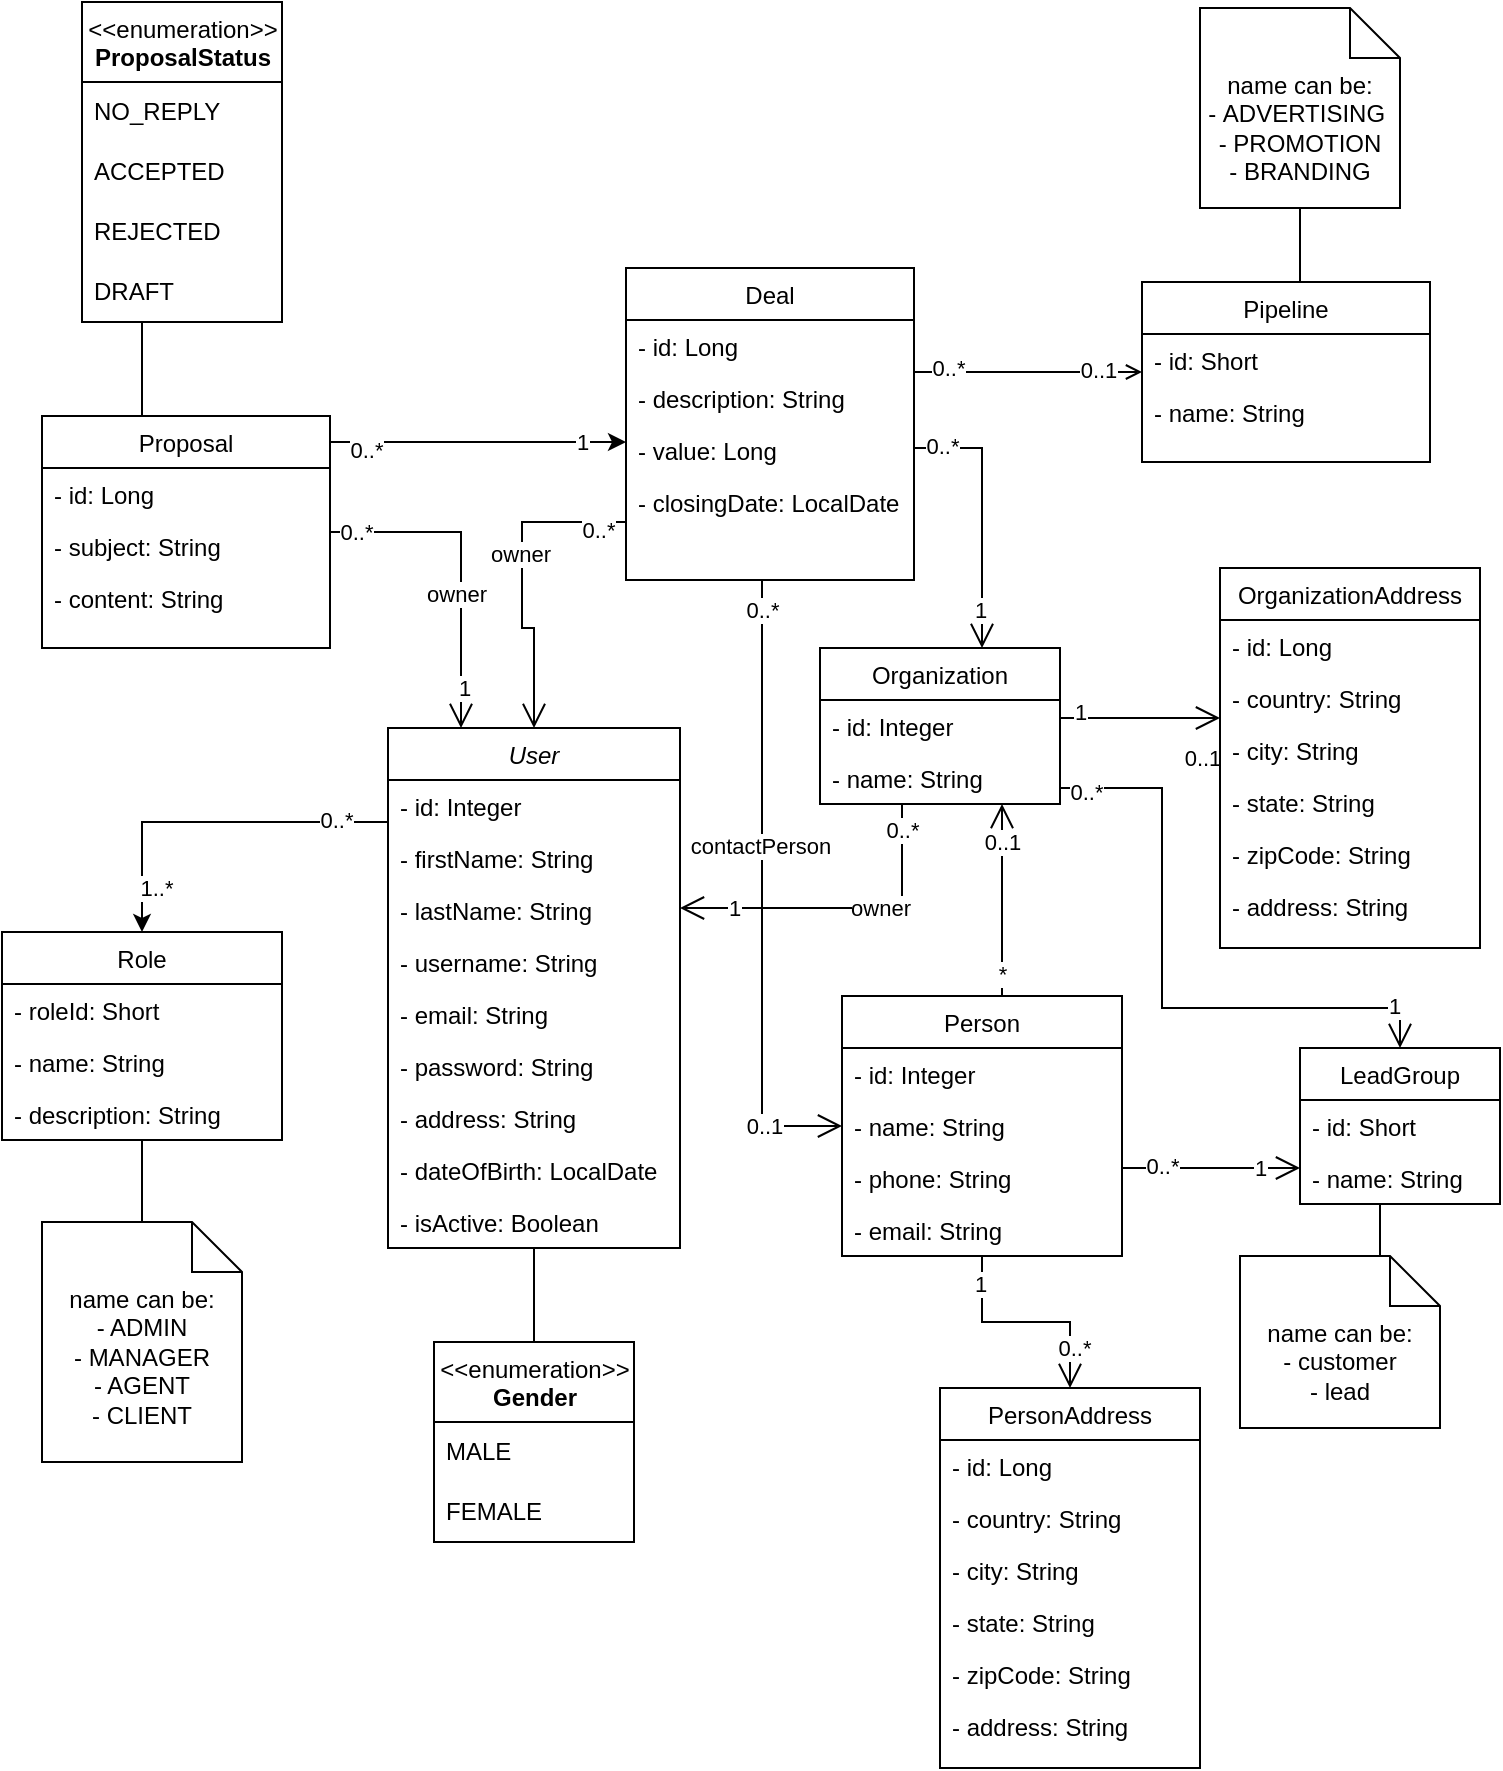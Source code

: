 <mxfile version="17.4.6" type="github" pages="2">
  <diagram id="C5RBs43oDa-KdzZeNtuy" name="Class diagram">
    <mxGraphModel dx="905" dy="442" grid="1" gridSize="10" guides="1" tooltips="1" connect="1" arrows="1" fold="1" page="1" pageScale="1" pageWidth="827" pageHeight="1169" math="0" shadow="0">
      <root>
        <mxCell id="WIyWlLk6GJQsqaUBKTNV-0" />
        <mxCell id="WIyWlLk6GJQsqaUBKTNV-1" parent="WIyWlLk6GJQsqaUBKTNV-0" />
        <mxCell id="6hNlM7lMKpfNJvF36o9Y-10" style="edgeStyle=orthogonalEdgeStyle;rounded=0;orthogonalLoop=1;jettySize=auto;html=1;" parent="WIyWlLk6GJQsqaUBKTNV-1" source="zkfFHV4jXpPFQw0GAbJ--0" target="6hNlM7lMKpfNJvF36o9Y-0" edge="1">
          <mxGeometry relative="1" as="geometry">
            <Array as="points">
              <mxPoint x="100" y="530" />
            </Array>
          </mxGeometry>
        </mxCell>
        <mxCell id="6hNlM7lMKpfNJvF36o9Y-11" value="1..*" style="edgeLabel;html=1;align=center;verticalAlign=middle;resizable=0;points=[];" parent="6hNlM7lMKpfNJvF36o9Y-10" vertex="1" connectable="0">
          <mxGeometry x="0.699" y="-2" relative="1" as="geometry">
            <mxPoint x="9" y="5" as="offset" />
          </mxGeometry>
        </mxCell>
        <mxCell id="6hNlM7lMKpfNJvF36o9Y-28" value="0..*" style="edgeLabel;html=1;align=center;verticalAlign=middle;resizable=0;points=[];" parent="6hNlM7lMKpfNJvF36o9Y-10" vertex="1" connectable="0">
          <mxGeometry x="-0.843" y="-1" relative="1" as="geometry">
            <mxPoint x="-12" as="offset" />
          </mxGeometry>
        </mxCell>
        <mxCell id="zkfFHV4jXpPFQw0GAbJ--0" value="User" style="swimlane;fontStyle=2;align=center;verticalAlign=top;childLayout=stackLayout;horizontal=1;startSize=26;horizontalStack=0;resizeParent=1;resizeLast=0;collapsible=1;marginBottom=0;rounded=0;shadow=0;strokeWidth=1;" parent="WIyWlLk6GJQsqaUBKTNV-1" vertex="1">
          <mxGeometry x="223" y="483" width="146" height="260" as="geometry">
            <mxRectangle x="230" y="140" width="160" height="26" as="alternateBounds" />
          </mxGeometry>
        </mxCell>
        <mxCell id="zkfFHV4jXpPFQw0GAbJ--1" value="- id: Integer" style="text;align=left;verticalAlign=top;spacingLeft=4;spacingRight=4;overflow=hidden;rotatable=0;points=[[0,0.5],[1,0.5]];portConstraint=eastwest;" parent="zkfFHV4jXpPFQw0GAbJ--0" vertex="1">
          <mxGeometry y="26" width="146" height="26" as="geometry" />
        </mxCell>
        <mxCell id="6hNlM7lMKpfNJvF36o9Y-4" value="- firstName: String" style="text;align=left;verticalAlign=top;spacingLeft=4;spacingRight=4;overflow=hidden;rotatable=0;points=[[0,0.5],[1,0.5]];portConstraint=eastwest;" parent="zkfFHV4jXpPFQw0GAbJ--0" vertex="1">
          <mxGeometry y="52" width="146" height="26" as="geometry" />
        </mxCell>
        <mxCell id="6hNlM7lMKpfNJvF36o9Y-26" value="- lastName: String" style="text;align=left;verticalAlign=top;spacingLeft=4;spacingRight=4;overflow=hidden;rotatable=0;points=[[0,0.5],[1,0.5]];portConstraint=eastwest;" parent="zkfFHV4jXpPFQw0GAbJ--0" vertex="1">
          <mxGeometry y="78" width="146" height="26" as="geometry" />
        </mxCell>
        <mxCell id="6hNlM7lMKpfNJvF36o9Y-24" value="- username: String" style="text;align=left;verticalAlign=top;spacingLeft=4;spacingRight=4;overflow=hidden;rotatable=0;points=[[0,0.5],[1,0.5]];portConstraint=eastwest;" parent="zkfFHV4jXpPFQw0GAbJ--0" vertex="1">
          <mxGeometry y="104" width="146" height="26" as="geometry" />
        </mxCell>
        <mxCell id="6hNlM7lMKpfNJvF36o9Y-6" value="- email: String" style="text;align=left;verticalAlign=top;spacingLeft=4;spacingRight=4;overflow=hidden;rotatable=0;points=[[0,0.5],[1,0.5]];portConstraint=eastwest;" parent="zkfFHV4jXpPFQw0GAbJ--0" vertex="1">
          <mxGeometry y="130" width="146" height="26" as="geometry" />
        </mxCell>
        <mxCell id="6hNlM7lMKpfNJvF36o9Y-7" value="- password: String" style="text;align=left;verticalAlign=top;spacingLeft=4;spacingRight=4;overflow=hidden;rotatable=0;points=[[0,0.5],[1,0.5]];portConstraint=eastwest;" parent="zkfFHV4jXpPFQw0GAbJ--0" vertex="1">
          <mxGeometry y="156" width="146" height="26" as="geometry" />
        </mxCell>
        <mxCell id="9pqVWcKdIJiDRD3snbKj-0" value="- address: String" style="text;align=left;verticalAlign=top;spacingLeft=4;spacingRight=4;overflow=hidden;rotatable=0;points=[[0,0.5],[1,0.5]];portConstraint=eastwest;" parent="zkfFHV4jXpPFQw0GAbJ--0" vertex="1">
          <mxGeometry y="182" width="146" height="26" as="geometry" />
        </mxCell>
        <mxCell id="6hNlM7lMKpfNJvF36o9Y-8" value="- dateOfBirth: LocalDate" style="text;align=left;verticalAlign=top;spacingLeft=4;spacingRight=4;overflow=hidden;rotatable=0;points=[[0,0.5],[1,0.5]];portConstraint=eastwest;" parent="zkfFHV4jXpPFQw0GAbJ--0" vertex="1">
          <mxGeometry y="208" width="146" height="26" as="geometry" />
        </mxCell>
        <mxCell id="6hNlM7lMKpfNJvF36o9Y-9" value="- isActive: Boolean" style="text;align=left;verticalAlign=top;spacingLeft=4;spacingRight=4;overflow=hidden;rotatable=0;points=[[0,0.5],[1,0.5]];portConstraint=eastwest;" parent="zkfFHV4jXpPFQw0GAbJ--0" vertex="1">
          <mxGeometry y="234" width="146" height="26" as="geometry" />
        </mxCell>
        <mxCell id="6hNlM7lMKpfNJvF36o9Y-0" value="Role" style="swimlane;fontStyle=0;childLayout=stackLayout;horizontal=1;startSize=26;fillColor=none;horizontalStack=0;resizeParent=1;resizeParentMax=0;resizeLast=0;collapsible=1;marginBottom=0;" parent="WIyWlLk6GJQsqaUBKTNV-1" vertex="1">
          <mxGeometry x="30" y="585" width="140" height="104" as="geometry" />
        </mxCell>
        <mxCell id="6hNlM7lMKpfNJvF36o9Y-1" value="- roleId: Short" style="text;strokeColor=none;fillColor=none;align=left;verticalAlign=top;spacingLeft=4;spacingRight=4;overflow=hidden;rotatable=0;points=[[0,0.5],[1,0.5]];portConstraint=eastwest;" parent="6hNlM7lMKpfNJvF36o9Y-0" vertex="1">
          <mxGeometry y="26" width="140" height="26" as="geometry" />
        </mxCell>
        <mxCell id="6hNlM7lMKpfNJvF36o9Y-2" value="- name: String" style="text;strokeColor=none;fillColor=none;align=left;verticalAlign=top;spacingLeft=4;spacingRight=4;overflow=hidden;rotatable=0;points=[[0,0.5],[1,0.5]];portConstraint=eastwest;" parent="6hNlM7lMKpfNJvF36o9Y-0" vertex="1">
          <mxGeometry y="52" width="140" height="26" as="geometry" />
        </mxCell>
        <mxCell id="6hNlM7lMKpfNJvF36o9Y-3" value="- description: String" style="text;strokeColor=none;fillColor=none;align=left;verticalAlign=top;spacingLeft=4;spacingRight=4;overflow=hidden;rotatable=0;points=[[0,0.5],[1,0.5]];portConstraint=eastwest;" parent="6hNlM7lMKpfNJvF36o9Y-0" vertex="1">
          <mxGeometry y="78" width="140" height="26" as="geometry" />
        </mxCell>
        <mxCell id="6hNlM7lMKpfNJvF36o9Y-32" style="edgeStyle=orthogonalEdgeStyle;rounded=0;orthogonalLoop=1;jettySize=auto;html=1;endArrow=open;endFill=0;endSize=10;" parent="WIyWlLk6GJQsqaUBKTNV-1" source="6hNlM7lMKpfNJvF36o9Y-20" target="6hNlM7lMKpfNJvF36o9Y-29" edge="1">
          <mxGeometry relative="1" as="geometry">
            <mxPoint x="519" y="733" as="targetPoint" />
            <Array as="points">
              <mxPoint x="579" y="478" />
              <mxPoint x="579" y="478" />
            </Array>
          </mxGeometry>
        </mxCell>
        <mxCell id="6hNlM7lMKpfNJvF36o9Y-33" value="0..1" style="edgeLabel;html=1;align=center;verticalAlign=middle;resizable=0;points=[];" parent="6hNlM7lMKpfNJvF36o9Y-32" vertex="1" connectable="0">
          <mxGeometry x="0.76" relative="1" as="geometry">
            <mxPoint y="20" as="offset" />
          </mxGeometry>
        </mxCell>
        <mxCell id="6hNlM7lMKpfNJvF36o9Y-34" value="1" style="edgeLabel;html=1;align=center;verticalAlign=middle;resizable=0;points=[];" parent="6hNlM7lMKpfNJvF36o9Y-32" vertex="1" connectable="0">
          <mxGeometry x="-0.748" relative="1" as="geometry">
            <mxPoint y="-3" as="offset" />
          </mxGeometry>
        </mxCell>
        <mxCell id="6hNlM7lMKpfNJvF36o9Y-89" style="edgeStyle=orthogonalEdgeStyle;rounded=0;orthogonalLoop=1;jettySize=auto;html=1;endArrow=open;endFill=0;endSize=10;" parent="WIyWlLk6GJQsqaUBKTNV-1" source="6hNlM7lMKpfNJvF36o9Y-20" target="6hNlM7lMKpfNJvF36o9Y-55" edge="1">
          <mxGeometry relative="1" as="geometry">
            <Array as="points">
              <mxPoint x="610" y="513" />
              <mxPoint x="610" y="623" />
              <mxPoint x="729" y="623" />
            </Array>
          </mxGeometry>
        </mxCell>
        <mxCell id="6hNlM7lMKpfNJvF36o9Y-90" value="1" style="edgeLabel;html=1;align=center;verticalAlign=middle;resizable=0;points=[];" parent="6hNlM7lMKpfNJvF36o9Y-89" vertex="1" connectable="0">
          <mxGeometry x="0.846" y="1" relative="1" as="geometry">
            <mxPoint as="offset" />
          </mxGeometry>
        </mxCell>
        <mxCell id="6hNlM7lMKpfNJvF36o9Y-91" value="0..*" style="edgeLabel;html=1;align=center;verticalAlign=middle;resizable=0;points=[];" parent="6hNlM7lMKpfNJvF36o9Y-89" vertex="1" connectable="0">
          <mxGeometry x="-0.918" y="-2" relative="1" as="geometry">
            <mxPoint as="offset" />
          </mxGeometry>
        </mxCell>
        <mxCell id="6hNlM7lMKpfNJvF36o9Y-20" value="Organization" style="swimlane;fontStyle=0;align=center;verticalAlign=top;childLayout=stackLayout;horizontal=1;startSize=26;horizontalStack=0;resizeParent=1;resizeLast=0;collapsible=1;marginBottom=0;rounded=0;shadow=0;strokeWidth=1;" parent="WIyWlLk6GJQsqaUBKTNV-1" vertex="1">
          <mxGeometry x="439" y="443" width="120" height="78" as="geometry">
            <mxRectangle x="340" y="380" width="170" height="26" as="alternateBounds" />
          </mxGeometry>
        </mxCell>
        <mxCell id="6hNlM7lMKpfNJvF36o9Y-21" value="- id: Integer" style="text;align=left;verticalAlign=top;spacingLeft=4;spacingRight=4;overflow=hidden;rotatable=0;points=[[0,0.5],[1,0.5]];portConstraint=eastwest;" parent="6hNlM7lMKpfNJvF36o9Y-20" vertex="1">
          <mxGeometry y="26" width="120" height="26" as="geometry" />
        </mxCell>
        <mxCell id="6hNlM7lMKpfNJvF36o9Y-88" value="- name: String" style="text;align=left;verticalAlign=top;spacingLeft=4;spacingRight=4;overflow=hidden;rotatable=0;points=[[0,0.5],[1,0.5]];portConstraint=eastwest;" parent="6hNlM7lMKpfNJvF36o9Y-20" vertex="1">
          <mxGeometry y="52" width="120" height="26" as="geometry" />
        </mxCell>
        <mxCell id="6hNlM7lMKpfNJvF36o9Y-41" style="edgeStyle=orthogonalEdgeStyle;rounded=0;orthogonalLoop=1;jettySize=auto;html=1;endArrow=open;endFill=0;endSize=10;" parent="WIyWlLk6GJQsqaUBKTNV-1" source="6hNlM7lMKpfNJvF36o9Y-20" target="zkfFHV4jXpPFQw0GAbJ--0" edge="1">
          <mxGeometry relative="1" as="geometry">
            <mxPoint x="479" y="573" as="targetPoint" />
            <Array as="points">
              <mxPoint x="480" y="573" />
            </Array>
          </mxGeometry>
        </mxCell>
        <mxCell id="6hNlM7lMKpfNJvF36o9Y-42" value="1" style="edgeLabel;html=1;align=center;verticalAlign=middle;resizable=0;points=[];" parent="6hNlM7lMKpfNJvF36o9Y-41" vertex="1" connectable="0">
          <mxGeometry x="0.837" relative="1" as="geometry">
            <mxPoint x="13" as="offset" />
          </mxGeometry>
        </mxCell>
        <mxCell id="6hNlM7lMKpfNJvF36o9Y-43" value="0..*" style="edgeLabel;html=1;align=center;verticalAlign=middle;resizable=0;points=[];" parent="6hNlM7lMKpfNJvF36o9Y-41" vertex="1" connectable="0">
          <mxGeometry x="-0.845" relative="1" as="geometry">
            <mxPoint as="offset" />
          </mxGeometry>
        </mxCell>
        <mxCell id="6hNlM7lMKpfNJvF36o9Y-47" value="owner" style="edgeLabel;html=1;align=center;verticalAlign=middle;resizable=0;points=[];" parent="6hNlM7lMKpfNJvF36o9Y-41" vertex="1" connectable="0">
          <mxGeometry x="-0.221" relative="1" as="geometry">
            <mxPoint as="offset" />
          </mxGeometry>
        </mxCell>
        <mxCell id="6hNlM7lMKpfNJvF36o9Y-29" value="OrganizationAddress" style="swimlane;fontStyle=0;align=center;verticalAlign=top;childLayout=stackLayout;horizontal=1;startSize=26;horizontalStack=0;resizeParent=1;resizeLast=0;collapsible=1;marginBottom=0;rounded=0;shadow=0;strokeWidth=1;" parent="WIyWlLk6GJQsqaUBKTNV-1" vertex="1">
          <mxGeometry x="639" y="403" width="130" height="190" as="geometry">
            <mxRectangle x="340" y="380" width="170" height="26" as="alternateBounds" />
          </mxGeometry>
        </mxCell>
        <mxCell id="6hNlM7lMKpfNJvF36o9Y-30" value="- id: Long" style="text;align=left;verticalAlign=top;spacingLeft=4;spacingRight=4;overflow=hidden;rotatable=0;points=[[0,0.5],[1,0.5]];portConstraint=eastwest;" parent="6hNlM7lMKpfNJvF36o9Y-29" vertex="1">
          <mxGeometry y="26" width="130" height="26" as="geometry" />
        </mxCell>
        <mxCell id="6hNlM7lMKpfNJvF36o9Y-35" value="- country: String" style="text;align=left;verticalAlign=top;spacingLeft=4;spacingRight=4;overflow=hidden;rotatable=0;points=[[0,0.5],[1,0.5]];portConstraint=eastwest;" parent="6hNlM7lMKpfNJvF36o9Y-29" vertex="1">
          <mxGeometry y="52" width="130" height="26" as="geometry" />
        </mxCell>
        <mxCell id="6hNlM7lMKpfNJvF36o9Y-36" value="- city: String" style="text;align=left;verticalAlign=top;spacingLeft=4;spacingRight=4;overflow=hidden;rotatable=0;points=[[0,0.5],[1,0.5]];portConstraint=eastwest;" parent="6hNlM7lMKpfNJvF36o9Y-29" vertex="1">
          <mxGeometry y="78" width="130" height="26" as="geometry" />
        </mxCell>
        <mxCell id="6hNlM7lMKpfNJvF36o9Y-37" value="- state: String" style="text;align=left;verticalAlign=top;spacingLeft=4;spacingRight=4;overflow=hidden;rotatable=0;points=[[0,0.5],[1,0.5]];portConstraint=eastwest;" parent="6hNlM7lMKpfNJvF36o9Y-29" vertex="1">
          <mxGeometry y="104" width="130" height="26" as="geometry" />
        </mxCell>
        <mxCell id="6hNlM7lMKpfNJvF36o9Y-38" value="- zipCode: String" style="text;align=left;verticalAlign=top;spacingLeft=4;spacingRight=4;overflow=hidden;rotatable=0;points=[[0,0.5],[1,0.5]];portConstraint=eastwest;" parent="6hNlM7lMKpfNJvF36o9Y-29" vertex="1">
          <mxGeometry y="130" width="130" height="26" as="geometry" />
        </mxCell>
        <mxCell id="6hNlM7lMKpfNJvF36o9Y-39" value="- address: String" style="text;align=left;verticalAlign=top;spacingLeft=4;spacingRight=4;overflow=hidden;rotatable=0;points=[[0,0.5],[1,0.5]];portConstraint=eastwest;" parent="6hNlM7lMKpfNJvF36o9Y-29" vertex="1">
          <mxGeometry y="156" width="130" height="26" as="geometry" />
        </mxCell>
        <mxCell id="6hNlM7lMKpfNJvF36o9Y-52" style="edgeStyle=orthogonalEdgeStyle;rounded=0;orthogonalLoop=1;jettySize=auto;html=1;endArrow=open;endFill=0;endSize=10;" parent="WIyWlLk6GJQsqaUBKTNV-1" source="6hNlM7lMKpfNJvF36o9Y-48" target="6hNlM7lMKpfNJvF36o9Y-20" edge="1">
          <mxGeometry relative="1" as="geometry">
            <Array as="points">
              <mxPoint x="530" y="573" />
              <mxPoint x="530" y="573" />
            </Array>
          </mxGeometry>
        </mxCell>
        <mxCell id="6hNlM7lMKpfNJvF36o9Y-53" value="0..1" style="edgeLabel;html=1;align=center;verticalAlign=middle;resizable=0;points=[];" parent="6hNlM7lMKpfNJvF36o9Y-52" vertex="1" connectable="0">
          <mxGeometry x="0.739" y="2" relative="1" as="geometry">
            <mxPoint x="2" y="6" as="offset" />
          </mxGeometry>
        </mxCell>
        <mxCell id="6hNlM7lMKpfNJvF36o9Y-54" value="*" style="edgeLabel;html=1;align=center;verticalAlign=middle;resizable=0;points=[];" parent="6hNlM7lMKpfNJvF36o9Y-52" vertex="1" connectable="0">
          <mxGeometry x="-0.775" relative="1" as="geometry">
            <mxPoint as="offset" />
          </mxGeometry>
        </mxCell>
        <mxCell id="6hNlM7lMKpfNJvF36o9Y-68" style="edgeStyle=orthogonalEdgeStyle;rounded=0;orthogonalLoop=1;jettySize=auto;html=1;endArrow=open;endFill=0;endSize=10;" parent="WIyWlLk6GJQsqaUBKTNV-1" source="6hNlM7lMKpfNJvF36o9Y-48" target="6hNlM7lMKpfNJvF36o9Y-55" edge="1">
          <mxGeometry relative="1" as="geometry">
            <Array as="points">
              <mxPoint x="649" y="703" />
              <mxPoint x="649" y="703" />
            </Array>
          </mxGeometry>
        </mxCell>
        <mxCell id="6hNlM7lMKpfNJvF36o9Y-69" value="1" style="edgeLabel;html=1;align=center;verticalAlign=middle;resizable=0;points=[];" parent="6hNlM7lMKpfNJvF36o9Y-68" vertex="1" connectable="0">
          <mxGeometry x="0.667" y="-1" relative="1" as="geometry">
            <mxPoint x="-5" y="-1" as="offset" />
          </mxGeometry>
        </mxCell>
        <mxCell id="6hNlM7lMKpfNJvF36o9Y-70" value="0..*" style="edgeLabel;html=1;align=center;verticalAlign=middle;resizable=0;points=[];" parent="6hNlM7lMKpfNJvF36o9Y-68" vertex="1" connectable="0">
          <mxGeometry x="-0.74" y="1" relative="1" as="geometry">
            <mxPoint x="8" as="offset" />
          </mxGeometry>
        </mxCell>
        <mxCell id="6hNlM7lMKpfNJvF36o9Y-85" style="edgeStyle=orthogonalEdgeStyle;rounded=0;orthogonalLoop=1;jettySize=auto;html=1;endArrow=open;endFill=0;endSize=10;" parent="WIyWlLk6GJQsqaUBKTNV-1" source="6hNlM7lMKpfNJvF36o9Y-48" target="6hNlM7lMKpfNJvF36o9Y-77" edge="1">
          <mxGeometry relative="1" as="geometry">
            <Array as="points" />
          </mxGeometry>
        </mxCell>
        <mxCell id="6hNlM7lMKpfNJvF36o9Y-86" value="0..*" style="edgeLabel;html=1;align=center;verticalAlign=middle;resizable=0;points=[];" parent="6hNlM7lMKpfNJvF36o9Y-85" vertex="1" connectable="0">
          <mxGeometry x="0.64" y="2" relative="1" as="geometry">
            <mxPoint as="offset" />
          </mxGeometry>
        </mxCell>
        <mxCell id="6hNlM7lMKpfNJvF36o9Y-87" value="1" style="edgeLabel;html=1;align=center;verticalAlign=middle;resizable=0;points=[];" parent="6hNlM7lMKpfNJvF36o9Y-85" vertex="1" connectable="0">
          <mxGeometry x="-0.883" y="-1" relative="1" as="geometry">
            <mxPoint y="7" as="offset" />
          </mxGeometry>
        </mxCell>
        <mxCell id="6hNlM7lMKpfNJvF36o9Y-48" value="Person" style="swimlane;fontStyle=0;childLayout=stackLayout;horizontal=1;startSize=26;fillColor=none;horizontalStack=0;resizeParent=1;resizeParentMax=0;resizeLast=0;collapsible=1;marginBottom=0;" parent="WIyWlLk6GJQsqaUBKTNV-1" vertex="1">
          <mxGeometry x="450" y="617" width="140" height="130" as="geometry" />
        </mxCell>
        <mxCell id="6hNlM7lMKpfNJvF36o9Y-49" value="- id: Integer" style="text;strokeColor=none;fillColor=none;align=left;verticalAlign=top;spacingLeft=4;spacingRight=4;overflow=hidden;rotatable=0;points=[[0,0.5],[1,0.5]];portConstraint=eastwest;" parent="6hNlM7lMKpfNJvF36o9Y-48" vertex="1">
          <mxGeometry y="26" width="140" height="26" as="geometry" />
        </mxCell>
        <mxCell id="6hNlM7lMKpfNJvF36o9Y-50" value="- name: String" style="text;strokeColor=none;fillColor=none;align=left;verticalAlign=top;spacingLeft=4;spacingRight=4;overflow=hidden;rotatable=0;points=[[0,0.5],[1,0.5]];portConstraint=eastwest;" parent="6hNlM7lMKpfNJvF36o9Y-48" vertex="1">
          <mxGeometry y="52" width="140" height="26" as="geometry" />
        </mxCell>
        <mxCell id="6hNlM7lMKpfNJvF36o9Y-51" value="- phone: String" style="text;strokeColor=none;fillColor=none;align=left;verticalAlign=top;spacingLeft=4;spacingRight=4;overflow=hidden;rotatable=0;points=[[0,0.5],[1,0.5]];portConstraint=eastwest;" parent="6hNlM7lMKpfNJvF36o9Y-48" vertex="1">
          <mxGeometry y="78" width="140" height="26" as="geometry" />
        </mxCell>
        <mxCell id="6hNlM7lMKpfNJvF36o9Y-71" value="- email: String" style="text;strokeColor=none;fillColor=none;align=left;verticalAlign=top;spacingLeft=4;spacingRight=4;overflow=hidden;rotatable=0;points=[[0,0.5],[1,0.5]];portConstraint=eastwest;" parent="6hNlM7lMKpfNJvF36o9Y-48" vertex="1">
          <mxGeometry y="104" width="140" height="26" as="geometry" />
        </mxCell>
        <mxCell id="6hNlM7lMKpfNJvF36o9Y-55" value="LeadGroup" style="swimlane;fontStyle=0;childLayout=stackLayout;horizontal=1;startSize=26;fillColor=none;horizontalStack=0;resizeParent=1;resizeParentMax=0;resizeLast=0;collapsible=1;marginBottom=0;" parent="WIyWlLk6GJQsqaUBKTNV-1" vertex="1">
          <mxGeometry x="679" y="643" width="100" height="78" as="geometry" />
        </mxCell>
        <mxCell id="6hNlM7lMKpfNJvF36o9Y-56" value="- id: Short" style="text;strokeColor=none;fillColor=none;align=left;verticalAlign=top;spacingLeft=4;spacingRight=4;overflow=hidden;rotatable=0;points=[[0,0.5],[1,0.5]];portConstraint=eastwest;" parent="6hNlM7lMKpfNJvF36o9Y-55" vertex="1">
          <mxGeometry y="26" width="100" height="26" as="geometry" />
        </mxCell>
        <mxCell id="6hNlM7lMKpfNJvF36o9Y-57" value="- name: String" style="text;strokeColor=none;fillColor=none;align=left;verticalAlign=top;spacingLeft=4;spacingRight=4;overflow=hidden;rotatable=0;points=[[0,0.5],[1,0.5]];portConstraint=eastwest;" parent="6hNlM7lMKpfNJvF36o9Y-55" vertex="1">
          <mxGeometry y="52" width="100" height="26" as="geometry" />
        </mxCell>
        <mxCell id="6hNlM7lMKpfNJvF36o9Y-60" value="" style="edgeStyle=orthogonalEdgeStyle;rounded=0;orthogonalLoop=1;jettySize=auto;html=1;endArrow=none;endFill=0;endSize=10;" parent="WIyWlLk6GJQsqaUBKTNV-1" source="6hNlM7lMKpfNJvF36o9Y-59" target="6hNlM7lMKpfNJvF36o9Y-55" edge="1">
          <mxGeometry relative="1" as="geometry">
            <Array as="points">
              <mxPoint x="719" y="733" />
              <mxPoint x="719" y="733" />
            </Array>
          </mxGeometry>
        </mxCell>
        <mxCell id="6hNlM7lMKpfNJvF36o9Y-59" value="name can be:&lt;br&gt;- customer&lt;br&gt;- lead" style="shape=note2;boundedLbl=1;whiteSpace=wrap;html=1;size=25;verticalAlign=top;align=center;" parent="WIyWlLk6GJQsqaUBKTNV-1" vertex="1">
          <mxGeometry x="649" y="747" width="100" height="86" as="geometry" />
        </mxCell>
        <mxCell id="6hNlM7lMKpfNJvF36o9Y-65" style="edgeStyle=orthogonalEdgeStyle;rounded=0;orthogonalLoop=1;jettySize=auto;html=1;endArrow=none;endFill=0;endSize=10;" parent="WIyWlLk6GJQsqaUBKTNV-1" source="6hNlM7lMKpfNJvF36o9Y-62" target="zkfFHV4jXpPFQw0GAbJ--0" edge="1">
          <mxGeometry relative="1" as="geometry">
            <Array as="points">
              <mxPoint x="296" y="760" />
              <mxPoint x="296" y="760" />
            </Array>
          </mxGeometry>
        </mxCell>
        <mxCell id="6hNlM7lMKpfNJvF36o9Y-62" value="&amp;lt;&amp;lt;enumeration&amp;gt;&amp;gt;&lt;br&gt;&lt;b&gt;Gender&lt;/b&gt;" style="swimlane;fontStyle=0;align=center;verticalAlign=top;childLayout=stackLayout;horizontal=1;startSize=40;horizontalStack=0;resizeParent=1;resizeParentMax=0;resizeLast=0;collapsible=0;marginBottom=0;html=1;" parent="WIyWlLk6GJQsqaUBKTNV-1" vertex="1">
          <mxGeometry x="246" y="790" width="100" height="100" as="geometry" />
        </mxCell>
        <mxCell id="6hNlM7lMKpfNJvF36o9Y-63" value="MALE" style="text;html=1;strokeColor=none;fillColor=none;align=left;verticalAlign=middle;spacingLeft=4;spacingRight=4;overflow=hidden;rotatable=0;points=[[0,0.5],[1,0.5]];portConstraint=eastwest;" parent="6hNlM7lMKpfNJvF36o9Y-62" vertex="1">
          <mxGeometry y="40" width="100" height="30" as="geometry" />
        </mxCell>
        <mxCell id="6hNlM7lMKpfNJvF36o9Y-64" value="FEMALE" style="text;html=1;strokeColor=none;fillColor=none;align=left;verticalAlign=middle;spacingLeft=4;spacingRight=4;overflow=hidden;rotatable=0;points=[[0,0.5],[1,0.5]];portConstraint=eastwest;" parent="6hNlM7lMKpfNJvF36o9Y-62" vertex="1">
          <mxGeometry y="70" width="100" height="30" as="geometry" />
        </mxCell>
        <mxCell id="6hNlM7lMKpfNJvF36o9Y-77" value="PersonAddress" style="swimlane;fontStyle=0;align=center;verticalAlign=top;childLayout=stackLayout;horizontal=1;startSize=26;horizontalStack=0;resizeParent=1;resizeLast=0;collapsible=1;marginBottom=0;rounded=0;shadow=0;strokeWidth=1;" parent="WIyWlLk6GJQsqaUBKTNV-1" vertex="1">
          <mxGeometry x="499" y="813" width="130" height="190" as="geometry">
            <mxRectangle x="340" y="380" width="170" height="26" as="alternateBounds" />
          </mxGeometry>
        </mxCell>
        <mxCell id="6hNlM7lMKpfNJvF36o9Y-78" value="- id: Long" style="text;align=left;verticalAlign=top;spacingLeft=4;spacingRight=4;overflow=hidden;rotatable=0;points=[[0,0.5],[1,0.5]];portConstraint=eastwest;" parent="6hNlM7lMKpfNJvF36o9Y-77" vertex="1">
          <mxGeometry y="26" width="130" height="26" as="geometry" />
        </mxCell>
        <mxCell id="6hNlM7lMKpfNJvF36o9Y-79" value="- country: String" style="text;align=left;verticalAlign=top;spacingLeft=4;spacingRight=4;overflow=hidden;rotatable=0;points=[[0,0.5],[1,0.5]];portConstraint=eastwest;" parent="6hNlM7lMKpfNJvF36o9Y-77" vertex="1">
          <mxGeometry y="52" width="130" height="26" as="geometry" />
        </mxCell>
        <mxCell id="6hNlM7lMKpfNJvF36o9Y-80" value="- city: String" style="text;align=left;verticalAlign=top;spacingLeft=4;spacingRight=4;overflow=hidden;rotatable=0;points=[[0,0.5],[1,0.5]];portConstraint=eastwest;" parent="6hNlM7lMKpfNJvF36o9Y-77" vertex="1">
          <mxGeometry y="78" width="130" height="26" as="geometry" />
        </mxCell>
        <mxCell id="6hNlM7lMKpfNJvF36o9Y-81" value="- state: String" style="text;align=left;verticalAlign=top;spacingLeft=4;spacingRight=4;overflow=hidden;rotatable=0;points=[[0,0.5],[1,0.5]];portConstraint=eastwest;" parent="6hNlM7lMKpfNJvF36o9Y-77" vertex="1">
          <mxGeometry y="104" width="130" height="26" as="geometry" />
        </mxCell>
        <mxCell id="6hNlM7lMKpfNJvF36o9Y-82" value="- zipCode: String" style="text;align=left;verticalAlign=top;spacingLeft=4;spacingRight=4;overflow=hidden;rotatable=0;points=[[0,0.5],[1,0.5]];portConstraint=eastwest;" parent="6hNlM7lMKpfNJvF36o9Y-77" vertex="1">
          <mxGeometry y="130" width="130" height="26" as="geometry" />
        </mxCell>
        <mxCell id="6hNlM7lMKpfNJvF36o9Y-83" value="- address: String" style="text;align=left;verticalAlign=top;spacingLeft=4;spacingRight=4;overflow=hidden;rotatable=0;points=[[0,0.5],[1,0.5]];portConstraint=eastwest;" parent="6hNlM7lMKpfNJvF36o9Y-77" vertex="1">
          <mxGeometry y="156" width="130" height="26" as="geometry" />
        </mxCell>
        <mxCell id="6hNlM7lMKpfNJvF36o9Y-97" style="edgeStyle=orthogonalEdgeStyle;rounded=0;orthogonalLoop=1;jettySize=auto;html=1;endArrow=open;endFill=0;endSize=10;" parent="WIyWlLk6GJQsqaUBKTNV-1" source="6hNlM7lMKpfNJvF36o9Y-92" target="zkfFHV4jXpPFQw0GAbJ--0" edge="1">
          <mxGeometry relative="1" as="geometry">
            <Array as="points">
              <mxPoint x="290" y="380" />
              <mxPoint x="290" y="433" />
              <mxPoint x="296" y="433" />
            </Array>
          </mxGeometry>
        </mxCell>
        <mxCell id="6hNlM7lMKpfNJvF36o9Y-99" value="0..*" style="edgeLabel;html=1;align=center;verticalAlign=middle;resizable=0;points=[];" parent="6hNlM7lMKpfNJvF36o9Y-97" vertex="1" connectable="0">
          <mxGeometry x="-0.818" y="-1" relative="1" as="geometry">
            <mxPoint y="5" as="offset" />
          </mxGeometry>
        </mxCell>
        <mxCell id="6hNlM7lMKpfNJvF36o9Y-101" value="owner" style="edgeLabel;html=1;align=center;verticalAlign=middle;resizable=0;points=[];" parent="6hNlM7lMKpfNJvF36o9Y-97" vertex="1" connectable="0">
          <mxGeometry x="-0.209" y="-1" relative="1" as="geometry">
            <mxPoint y="4" as="offset" />
          </mxGeometry>
        </mxCell>
        <mxCell id="6hNlM7lMKpfNJvF36o9Y-113" style="edgeStyle=orthogonalEdgeStyle;rounded=0;orthogonalLoop=1;jettySize=auto;html=1;endArrow=open;endFill=0;endSize=10;" parent="WIyWlLk6GJQsqaUBKTNV-1" source="6hNlM7lMKpfNJvF36o9Y-92" target="6hNlM7lMKpfNJvF36o9Y-20" edge="1">
          <mxGeometry relative="1" as="geometry">
            <Array as="points">
              <mxPoint x="520" y="343" />
            </Array>
          </mxGeometry>
        </mxCell>
        <mxCell id="6hNlM7lMKpfNJvF36o9Y-114" value="1" style="edgeLabel;html=1;align=center;verticalAlign=middle;resizable=0;points=[];" parent="6hNlM7lMKpfNJvF36o9Y-113" vertex="1" connectable="0">
          <mxGeometry x="0.72" y="-1" relative="1" as="geometry">
            <mxPoint as="offset" />
          </mxGeometry>
        </mxCell>
        <mxCell id="6hNlM7lMKpfNJvF36o9Y-115" value="0..*" style="edgeLabel;html=1;align=center;verticalAlign=middle;resizable=0;points=[];" parent="6hNlM7lMKpfNJvF36o9Y-113" vertex="1" connectable="0">
          <mxGeometry x="-0.904" y="1" relative="1" as="geometry">
            <mxPoint x="7" as="offset" />
          </mxGeometry>
        </mxCell>
        <mxCell id="6hNlM7lMKpfNJvF36o9Y-116" style="edgeStyle=orthogonalEdgeStyle;rounded=0;orthogonalLoop=1;jettySize=auto;html=1;endArrow=open;endFill=0;endSize=10;" parent="WIyWlLk6GJQsqaUBKTNV-1" source="6hNlM7lMKpfNJvF36o9Y-92" target="6hNlM7lMKpfNJvF36o9Y-48" edge="1">
          <mxGeometry relative="1" as="geometry">
            <Array as="points">
              <mxPoint x="410" y="423" />
              <mxPoint x="410" y="643" />
            </Array>
          </mxGeometry>
        </mxCell>
        <mxCell id="6hNlM7lMKpfNJvF36o9Y-117" value="contactPerson" style="edgeLabel;html=1;align=center;verticalAlign=middle;resizable=0;points=[];" parent="6hNlM7lMKpfNJvF36o9Y-116" vertex="1" connectable="0">
          <mxGeometry x="-0.153" y="-1" relative="1" as="geometry">
            <mxPoint as="offset" />
          </mxGeometry>
        </mxCell>
        <mxCell id="6hNlM7lMKpfNJvF36o9Y-118" value="0..1" style="edgeLabel;html=1;align=center;verticalAlign=middle;resizable=0;points=[];" parent="6hNlM7lMKpfNJvF36o9Y-116" vertex="1" connectable="0">
          <mxGeometry x="0.751" relative="1" as="geometry">
            <mxPoint as="offset" />
          </mxGeometry>
        </mxCell>
        <mxCell id="6hNlM7lMKpfNJvF36o9Y-119" value="0..*" style="edgeLabel;html=1;align=center;verticalAlign=middle;resizable=0;points=[];" parent="6hNlM7lMKpfNJvF36o9Y-116" vertex="1" connectable="0">
          <mxGeometry x="-0.905" relative="1" as="geometry">
            <mxPoint as="offset" />
          </mxGeometry>
        </mxCell>
        <mxCell id="aLG8cIRjWpftHJLMq3h6-14" style="edgeStyle=orthogonalEdgeStyle;rounded=0;orthogonalLoop=1;jettySize=auto;html=1;endArrow=open;endFill=0;" parent="WIyWlLk6GJQsqaUBKTNV-1" source="6hNlM7lMKpfNJvF36o9Y-92" target="aLG8cIRjWpftHJLMq3h6-8" edge="1">
          <mxGeometry relative="1" as="geometry">
            <Array as="points">
              <mxPoint x="540" y="305" />
              <mxPoint x="540" y="305" />
            </Array>
          </mxGeometry>
        </mxCell>
        <mxCell id="aLG8cIRjWpftHJLMq3h6-15" value="0..*" style="edgeLabel;html=1;align=center;verticalAlign=middle;resizable=0;points=[];" parent="aLG8cIRjWpftHJLMq3h6-14" vertex="1" connectable="0">
          <mxGeometry x="-0.711" y="2" relative="1" as="geometry">
            <mxPoint as="offset" />
          </mxGeometry>
        </mxCell>
        <mxCell id="aLG8cIRjWpftHJLMq3h6-16" value="0..1" style="edgeLabel;html=1;align=center;verticalAlign=middle;resizable=0;points=[];" parent="aLG8cIRjWpftHJLMq3h6-14" vertex="1" connectable="0">
          <mxGeometry x="0.751" y="1" relative="1" as="geometry">
            <mxPoint x="-8" as="offset" />
          </mxGeometry>
        </mxCell>
        <mxCell id="6hNlM7lMKpfNJvF36o9Y-92" value="Deal" style="swimlane;fontStyle=0;align=center;verticalAlign=top;childLayout=stackLayout;horizontal=1;startSize=26;horizontalStack=0;resizeParent=1;resizeLast=0;collapsible=1;marginBottom=0;rounded=0;shadow=0;strokeWidth=1;" parent="WIyWlLk6GJQsqaUBKTNV-1" vertex="1">
          <mxGeometry x="342" y="253" width="144" height="156" as="geometry">
            <mxRectangle x="130" y="380" width="160" height="26" as="alternateBounds" />
          </mxGeometry>
        </mxCell>
        <mxCell id="6hNlM7lMKpfNJvF36o9Y-93" value="- id: Long" style="text;align=left;verticalAlign=top;spacingLeft=4;spacingRight=4;overflow=hidden;rotatable=0;points=[[0,0.5],[1,0.5]];portConstraint=eastwest;" parent="6hNlM7lMKpfNJvF36o9Y-92" vertex="1">
          <mxGeometry y="26" width="144" height="26" as="geometry" />
        </mxCell>
        <mxCell id="6hNlM7lMKpfNJvF36o9Y-94" value="- description: String" style="text;align=left;verticalAlign=top;spacingLeft=4;spacingRight=4;overflow=hidden;rotatable=0;points=[[0,0.5],[1,0.5]];portConstraint=eastwest;" parent="6hNlM7lMKpfNJvF36o9Y-92" vertex="1">
          <mxGeometry y="52" width="144" height="26" as="geometry" />
        </mxCell>
        <mxCell id="6hNlM7lMKpfNJvF36o9Y-95" value="- value: Long" style="text;align=left;verticalAlign=top;spacingLeft=4;spacingRight=4;overflow=hidden;rotatable=0;points=[[0,0.5],[1,0.5]];portConstraint=eastwest;" parent="6hNlM7lMKpfNJvF36o9Y-92" vertex="1">
          <mxGeometry y="78" width="144" height="26" as="geometry" />
        </mxCell>
        <mxCell id="6hNlM7lMKpfNJvF36o9Y-100" value="- closingDate: LocalDate" style="text;align=left;verticalAlign=top;spacingLeft=4;spacingRight=4;overflow=hidden;rotatable=0;points=[[0,0.5],[1,0.5]];portConstraint=eastwest;" parent="6hNlM7lMKpfNJvF36o9Y-92" vertex="1">
          <mxGeometry y="104" width="144" height="26" as="geometry" />
        </mxCell>
        <mxCell id="aLG8cIRjWpftHJLMq3h6-5" style="edgeStyle=orthogonalEdgeStyle;rounded=0;orthogonalLoop=1;jettySize=auto;html=1;" parent="WIyWlLk6GJQsqaUBKTNV-1" source="aLG8cIRjWpftHJLMq3h6-0" target="6hNlM7lMKpfNJvF36o9Y-92" edge="1">
          <mxGeometry relative="1" as="geometry">
            <Array as="points">
              <mxPoint x="240" y="340" />
              <mxPoint x="240" y="340" />
            </Array>
          </mxGeometry>
        </mxCell>
        <mxCell id="aLG8cIRjWpftHJLMq3h6-6" value="1" style="edgeLabel;html=1;align=center;verticalAlign=middle;resizable=0;points=[];" parent="aLG8cIRjWpftHJLMq3h6-5" vertex="1" connectable="0">
          <mxGeometry x="0.706" relative="1" as="geometry">
            <mxPoint as="offset" />
          </mxGeometry>
        </mxCell>
        <mxCell id="aLG8cIRjWpftHJLMq3h6-7" value="0..*" style="edgeLabel;html=1;align=center;verticalAlign=middle;resizable=0;points=[];" parent="aLG8cIRjWpftHJLMq3h6-5" vertex="1" connectable="0">
          <mxGeometry x="-0.761" y="-4" relative="1" as="geometry">
            <mxPoint as="offset" />
          </mxGeometry>
        </mxCell>
        <mxCell id="9pqVWcKdIJiDRD3snbKj-9" style="edgeStyle=orthogonalEdgeStyle;rounded=0;orthogonalLoop=1;jettySize=auto;html=1;entryX=0.25;entryY=0;entryDx=0;entryDy=0;endArrow=open;endFill=0;endSize=10;" parent="WIyWlLk6GJQsqaUBKTNV-1" source="aLG8cIRjWpftHJLMq3h6-0" target="zkfFHV4jXpPFQw0GAbJ--0" edge="1">
          <mxGeometry relative="1" as="geometry">
            <Array as="points">
              <mxPoint x="259" y="385" />
            </Array>
          </mxGeometry>
        </mxCell>
        <mxCell id="9pqVWcKdIJiDRD3snbKj-10" value="owner" style="edgeLabel;html=1;align=center;verticalAlign=middle;resizable=0;points=[];" parent="9pqVWcKdIJiDRD3snbKj-9" vertex="1" connectable="0">
          <mxGeometry x="0.181" y="-3" relative="1" as="geometry">
            <mxPoint as="offset" />
          </mxGeometry>
        </mxCell>
        <mxCell id="9pqVWcKdIJiDRD3snbKj-11" value="1" style="edgeLabel;html=1;align=center;verticalAlign=middle;resizable=0;points=[];" parent="9pqVWcKdIJiDRD3snbKj-9" vertex="1" connectable="0">
          <mxGeometry x="0.747" y="1" relative="1" as="geometry">
            <mxPoint as="offset" />
          </mxGeometry>
        </mxCell>
        <mxCell id="9pqVWcKdIJiDRD3snbKj-12" value="0..*" style="edgeLabel;html=1;align=center;verticalAlign=middle;resizable=0;points=[];" parent="9pqVWcKdIJiDRD3snbKj-9" vertex="1" connectable="0">
          <mxGeometry x="-0.842" relative="1" as="geometry">
            <mxPoint as="offset" />
          </mxGeometry>
        </mxCell>
        <mxCell id="aLG8cIRjWpftHJLMq3h6-0" value="Proposal" style="swimlane;fontStyle=0;align=center;verticalAlign=top;childLayout=stackLayout;horizontal=1;startSize=26;horizontalStack=0;resizeParent=1;resizeLast=0;collapsible=1;marginBottom=0;rounded=0;shadow=0;strokeWidth=1;" parent="WIyWlLk6GJQsqaUBKTNV-1" vertex="1">
          <mxGeometry x="50" y="327" width="144" height="116" as="geometry">
            <mxRectangle x="130" y="380" width="160" height="26" as="alternateBounds" />
          </mxGeometry>
        </mxCell>
        <mxCell id="aLG8cIRjWpftHJLMq3h6-1" value="- id: Long" style="text;align=left;verticalAlign=top;spacingLeft=4;spacingRight=4;overflow=hidden;rotatable=0;points=[[0,0.5],[1,0.5]];portConstraint=eastwest;" parent="aLG8cIRjWpftHJLMq3h6-0" vertex="1">
          <mxGeometry y="26" width="144" height="26" as="geometry" />
        </mxCell>
        <mxCell id="aLG8cIRjWpftHJLMq3h6-2" value="- subject: String" style="text;align=left;verticalAlign=top;spacingLeft=4;spacingRight=4;overflow=hidden;rotatable=0;points=[[0,0.5],[1,0.5]];portConstraint=eastwest;" parent="aLG8cIRjWpftHJLMq3h6-0" vertex="1">
          <mxGeometry y="52" width="144" height="26" as="geometry" />
        </mxCell>
        <mxCell id="aLG8cIRjWpftHJLMq3h6-3" value="- content: String" style="text;align=left;verticalAlign=top;spacingLeft=4;spacingRight=4;overflow=hidden;rotatable=0;points=[[0,0.5],[1,0.5]];portConstraint=eastwest;" parent="aLG8cIRjWpftHJLMq3h6-0" vertex="1">
          <mxGeometry y="78" width="144" height="26" as="geometry" />
        </mxCell>
        <mxCell id="aLG8cIRjWpftHJLMq3h6-8" value="Pipeline" style="swimlane;fontStyle=0;align=center;verticalAlign=top;childLayout=stackLayout;horizontal=1;startSize=26;horizontalStack=0;resizeParent=1;resizeLast=0;collapsible=1;marginBottom=0;rounded=0;shadow=0;strokeWidth=1;" parent="WIyWlLk6GJQsqaUBKTNV-1" vertex="1">
          <mxGeometry x="600" y="260" width="144" height="90" as="geometry">
            <mxRectangle x="130" y="380" width="160" height="26" as="alternateBounds" />
          </mxGeometry>
        </mxCell>
        <mxCell id="aLG8cIRjWpftHJLMq3h6-9" value="- id: Short" style="text;align=left;verticalAlign=top;spacingLeft=4;spacingRight=4;overflow=hidden;rotatable=0;points=[[0,0.5],[1,0.5]];portConstraint=eastwest;" parent="aLG8cIRjWpftHJLMq3h6-8" vertex="1">
          <mxGeometry y="26" width="144" height="26" as="geometry" />
        </mxCell>
        <mxCell id="aLG8cIRjWpftHJLMq3h6-10" value="- name: String" style="text;align=left;verticalAlign=top;spacingLeft=4;spacingRight=4;overflow=hidden;rotatable=0;points=[[0,0.5],[1,0.5]];portConstraint=eastwest;" parent="aLG8cIRjWpftHJLMq3h6-8" vertex="1">
          <mxGeometry y="52" width="144" height="26" as="geometry" />
        </mxCell>
        <mxCell id="aLG8cIRjWpftHJLMq3h6-13" style="edgeStyle=orthogonalEdgeStyle;rounded=0;orthogonalLoop=1;jettySize=auto;html=1;endArrow=none;endFill=0;" parent="WIyWlLk6GJQsqaUBKTNV-1" source="aLG8cIRjWpftHJLMq3h6-12" target="aLG8cIRjWpftHJLMq3h6-8" edge="1">
          <mxGeometry relative="1" as="geometry">
            <Array as="points">
              <mxPoint x="670" y="203" />
              <mxPoint x="670" y="203" />
            </Array>
          </mxGeometry>
        </mxCell>
        <mxCell id="aLG8cIRjWpftHJLMq3h6-12" value="name can be:&lt;br&gt;-&amp;nbsp;&lt;span&gt;ADVERTISING&lt;/span&gt;&lt;span&gt;&amp;nbsp;&lt;/span&gt;&lt;span&gt;&lt;br&gt;&lt;/span&gt;- PROMOTION&lt;br&gt;- BRANDING" style="shape=note2;boundedLbl=1;whiteSpace=wrap;html=1;size=25;verticalAlign=top;align=center;" parent="WIyWlLk6GJQsqaUBKTNV-1" vertex="1">
          <mxGeometry x="629" y="123" width="100" height="100" as="geometry" />
        </mxCell>
        <mxCell id="9pqVWcKdIJiDRD3snbKj-15" style="edgeStyle=orthogonalEdgeStyle;rounded=0;orthogonalLoop=1;jettySize=auto;html=1;endArrow=none;endFill=0;endSize=10;" parent="WIyWlLk6GJQsqaUBKTNV-1" source="9pqVWcKdIJiDRD3snbKj-1" target="6hNlM7lMKpfNJvF36o9Y-0" edge="1">
          <mxGeometry relative="1" as="geometry" />
        </mxCell>
        <mxCell id="9pqVWcKdIJiDRD3snbKj-1" value="name can be:&lt;br&gt;- ADMIN&lt;span&gt;&lt;br&gt;&lt;/span&gt;- MANAGER&lt;br&gt;- AGENT&lt;br&gt;- CLIENT" style="shape=note2;boundedLbl=1;whiteSpace=wrap;html=1;size=25;verticalAlign=top;align=center;" parent="WIyWlLk6GJQsqaUBKTNV-1" vertex="1">
          <mxGeometry x="50" y="730" width="100" height="120" as="geometry" />
        </mxCell>
        <mxCell id="9pqVWcKdIJiDRD3snbKj-8" style="edgeStyle=orthogonalEdgeStyle;rounded=0;orthogonalLoop=1;jettySize=auto;html=1;endArrow=none;endFill=0;" parent="WIyWlLk6GJQsqaUBKTNV-1" source="9pqVWcKdIJiDRD3snbKj-3" target="aLG8cIRjWpftHJLMq3h6-0" edge="1">
          <mxGeometry relative="1" as="geometry">
            <Array as="points">
              <mxPoint x="100" y="290" />
              <mxPoint x="100" y="290" />
            </Array>
          </mxGeometry>
        </mxCell>
        <mxCell id="9pqVWcKdIJiDRD3snbKj-3" value="&amp;lt;&amp;lt;enumeration&amp;gt;&amp;gt;&lt;br&gt;&lt;b&gt;ProposalStatus&lt;/b&gt;" style="swimlane;fontStyle=0;align=center;verticalAlign=top;childLayout=stackLayout;horizontal=1;startSize=40;horizontalStack=0;resizeParent=1;resizeParentMax=0;resizeLast=0;collapsible=0;marginBottom=0;html=1;" parent="WIyWlLk6GJQsqaUBKTNV-1" vertex="1">
          <mxGeometry x="70" y="120" width="100" height="160" as="geometry" />
        </mxCell>
        <mxCell id="9pqVWcKdIJiDRD3snbKj-4" value="NO_REPLY" style="text;html=1;strokeColor=none;fillColor=none;align=left;verticalAlign=middle;spacingLeft=4;spacingRight=4;overflow=hidden;rotatable=0;points=[[0,0.5],[1,0.5]];portConstraint=eastwest;" parent="9pqVWcKdIJiDRD3snbKj-3" vertex="1">
          <mxGeometry y="40" width="100" height="30" as="geometry" />
        </mxCell>
        <mxCell id="9pqVWcKdIJiDRD3snbKj-5" value="ACCEPTED" style="text;html=1;strokeColor=none;fillColor=none;align=left;verticalAlign=middle;spacingLeft=4;spacingRight=4;overflow=hidden;rotatable=0;points=[[0,0.5],[1,0.5]];portConstraint=eastwest;" parent="9pqVWcKdIJiDRD3snbKj-3" vertex="1">
          <mxGeometry y="70" width="100" height="30" as="geometry" />
        </mxCell>
        <mxCell id="9pqVWcKdIJiDRD3snbKj-6" value="REJECTED" style="text;html=1;strokeColor=none;fillColor=none;align=left;verticalAlign=middle;spacingLeft=4;spacingRight=4;overflow=hidden;rotatable=0;points=[[0,0.5],[1,0.5]];portConstraint=eastwest;" parent="9pqVWcKdIJiDRD3snbKj-3" vertex="1">
          <mxGeometry y="100" width="100" height="30" as="geometry" />
        </mxCell>
        <mxCell id="9pqVWcKdIJiDRD3snbKj-7" value="DRAFT" style="text;html=1;strokeColor=none;fillColor=none;align=left;verticalAlign=middle;spacingLeft=4;spacingRight=4;overflow=hidden;rotatable=0;points=[[0,0.5],[1,0.5]];portConstraint=eastwest;" parent="9pqVWcKdIJiDRD3snbKj-3" vertex="1">
          <mxGeometry y="130" width="100" height="30" as="geometry" />
        </mxCell>
      </root>
    </mxGraphModel>
  </diagram>
  <diagram id="urCxDdQj4GF5VxQZKp7n" name="Data dictionary">
    <mxGraphModel dx="1293" dy="631" grid="1" gridSize="10" guides="1" tooltips="1" connect="1" arrows="1" fold="1" page="1" pageScale="1" pageWidth="850" pageHeight="1100" math="0" shadow="0">
      <root>
        <mxCell id="0" />
        <mxCell id="1" parent="0" />
        <mxCell id="XstuJa61GhE0sBvVssHM-3" value="" style="group" vertex="1" connectable="0" parent="1">
          <mxGeometry x="425" y="10" width="400" height="460" as="geometry" />
        </mxCell>
        <mxCell id="OusfKds_at5AQzeowj5j-37" value="&lt;table border=&quot;1&quot; width=&quot;100%&quot; cellpadding=&quot;4&quot; style=&quot;width: 100% ; height: 100% ; border-collapse: collapse&quot;&gt;&lt;tbody&gt;&lt;tr style=&quot;background-color: #a7c942 ; color: #ffffff ; border: 1px solid #98bf21&quot;&gt;&lt;th align=&quot;left&quot;&gt;Nom&lt;/th&gt;&lt;th align=&quot;left&quot;&gt;Type de donnée&lt;/th&gt;&lt;th align=&quot;left&quot;&gt;Description&lt;/th&gt;&lt;/tr&gt;&lt;tr style=&quot;border: 1px solid #98bf21&quot;&gt;&lt;td&gt;id&lt;/td&gt;&lt;td&gt;Int4&lt;/td&gt;&lt;td&gt;&lt;br&gt;&lt;/td&gt;&lt;/tr&gt;&lt;tr style=&quot;background-color: #eaf2d3 ; border: 1px solid #98bf21&quot;&gt;&lt;td&gt;&lt;span style=&quot;background-color: rgb(248 , 249 , 250)&quot;&gt;firstName&lt;/span&gt;&lt;br&gt;&lt;/td&gt;&lt;td&gt;&lt;span style=&quot;background-color: rgb(248 , 249 , 250)&quot;&gt;Varchar(255)&lt;/span&gt;&lt;br&gt;&lt;/td&gt;&lt;td&gt;&lt;br&gt;&lt;/td&gt;&lt;/tr&gt;&lt;tr style=&quot;border: 1px solid #98bf21&quot;&gt;&lt;td&gt;lastName&lt;/td&gt;&lt;td&gt;Varchar(255)&lt;br&gt;&lt;/td&gt;&lt;td&gt;&lt;br&gt;&lt;/td&gt;&lt;/tr&gt;&lt;tr style=&quot;background-color: #eaf2d3 ; border: 1px solid #98bf21&quot;&gt;&lt;td&gt;username&lt;/td&gt;&lt;td&gt;&lt;span style=&quot;background-color: rgb(248 , 249 , 250)&quot;&gt;Varchar(255)&lt;/span&gt;&lt;br&gt;&lt;/td&gt;&lt;td&gt;Identifant de l&#39;utilisateur&lt;/td&gt;&lt;/tr&gt;&lt;tr&gt;&lt;td&gt;email&lt;br&gt;&lt;/td&gt;&lt;td&gt;Varchar(255)&lt;br&gt;&lt;/td&gt;&lt;td&gt;&lt;br&gt;&lt;/td&gt;&lt;/tr&gt;&lt;tr&gt;&lt;td&gt;password&lt;/td&gt;&lt;td&gt;Varchar(255)&lt;/td&gt;&lt;td&gt;Mot de passe composé de &lt;br&gt;8 caractères minimum&lt;br&gt;&lt;/td&gt;&lt;/tr&gt;&lt;tr&gt;&lt;td&gt;address&lt;/td&gt;&lt;td&gt;Varchar(255)&lt;/td&gt;&lt;td&gt;&lt;br&gt;&lt;/td&gt;&lt;/tr&gt;&lt;tr&gt;&lt;td&gt;dateOfBirth&lt;/td&gt;&lt;td&gt;Date&lt;/td&gt;&lt;td&gt;La date de naissance ne &lt;br&gt;peut pas dépasser la date actuel&lt;/td&gt;&lt;/tr&gt;&lt;tr&gt;&lt;td&gt;isActive&lt;/td&gt;&lt;td&gt;Boolean&lt;/td&gt;&lt;td&gt;&lt;br&gt;&lt;/td&gt;&lt;/tr&gt;&lt;/tbody&gt;&lt;/table&gt;" style="text;html=1;strokeColor=#c0c0c0;fillColor=#ffffff;overflow=fill;rounded=0;" vertex="1" parent="XstuJa61GhE0sBvVssHM-3">
          <mxGeometry y="27.5" width="400" height="256.667" as="geometry" />
        </mxCell>
        <mxCell id="XstuJa61GhE0sBvVssHM-2" value="User" style="text;html=1;strokeColor=none;fillColor=none;align=center;verticalAlign=middle;whiteSpace=wrap;rounded=0;" vertex="1" parent="XstuJa61GhE0sBvVssHM-3">
          <mxGeometry x="170" width="60" height="27.5" as="geometry" />
        </mxCell>
        <mxCell id="eWpMbG8aKiFwIkCeqAVB-2" value="" style="group" vertex="1" connectable="0" parent="XstuJa61GhE0sBvVssHM-3">
          <mxGeometry x="10" y="300" width="380" height="160" as="geometry" />
        </mxCell>
        <mxCell id="gCW8SKAo1AFAi006G7Va-1" value="&lt;table border=&quot;1&quot; width=&quot;100%&quot; cellpadding=&quot;4&quot; style=&quot;width: 100% ; height: 100% ; border-collapse: collapse&quot;&gt;&lt;tbody&gt;&lt;tr style=&quot;background-color: #a7c942 ; color: #ffffff ; border: 1px solid #98bf21&quot;&gt;&lt;th align=&quot;left&quot;&gt;Nom&lt;/th&gt;&lt;th align=&quot;left&quot;&gt;Type de donnée&lt;/th&gt;&lt;th align=&quot;left&quot;&gt;Description&lt;/th&gt;&lt;/tr&gt;&lt;tr style=&quot;border: 1px solid #98bf21&quot;&gt;&lt;td&gt;id&lt;/td&gt;&lt;td&gt;Int8&lt;/td&gt;&lt;td&gt;&lt;br&gt;&lt;/td&gt;&lt;/tr&gt;&lt;tr style=&quot;background-color: #eaf2d3 ; border: 1px solid #98bf21&quot;&gt;&lt;td&gt;&lt;span style=&quot;background-color: rgb(248 , 249 , 250)&quot;&gt;value&lt;/span&gt;&lt;br&gt;&lt;/td&gt;&lt;td&gt;&lt;span style=&quot;background-color: rgb(248 , 249 , 250)&quot;&gt;Varchar(255)&lt;/span&gt;&lt;br&gt;&lt;/td&gt;&lt;td style=&quot;text-align: center&quot;&gt;&lt;span style=&quot;background-color: rgb(248 , 249 , 250)&quot;&gt;Le mountant de l&#39;offre&lt;/span&gt;&lt;/td&gt;&lt;/tr&gt;&lt;tr&gt;&lt;td&gt;description&lt;/td&gt;&lt;td&gt;Varchar(255)&lt;/td&gt;&lt;td&gt;&lt;br&gt;&lt;/td&gt;&lt;/tr&gt;&lt;tr&gt;&lt;td&gt;closingDate&lt;/td&gt;&lt;td&gt;Date&lt;/td&gt;&lt;td&gt;La date de fin de l&#39;offre ne peut pas&lt;br&gt;&amp;nbsp;être supérieur a la date de début&amp;nbsp;&lt;/td&gt;&lt;/tr&gt;&lt;/tbody&gt;&lt;/table&gt;" style="text;html=1;strokeColor=#c0c0c0;fillColor=#ffffff;overflow=fill;rounded=0;" vertex="1" parent="eWpMbG8aKiFwIkCeqAVB-2">
          <mxGeometry y="30" width="380" height="130" as="geometry" />
        </mxCell>
        <mxCell id="eWpMbG8aKiFwIkCeqAVB-1" value="Deal" style="text;html=1;strokeColor=none;fillColor=none;align=center;verticalAlign=middle;whiteSpace=wrap;rounded=0;" vertex="1" parent="eWpMbG8aKiFwIkCeqAVB-2">
          <mxGeometry x="150" width="60" height="30" as="geometry" />
        </mxCell>
        <mxCell id="dPH4agpUvrjOKXyYmXhM-8" value="" style="group" vertex="1" connectable="0" parent="1">
          <mxGeometry x="94" y="17" width="230" height="140" as="geometry" />
        </mxCell>
        <mxCell id="-MM9mBMN90X2BZjK36Aq-1" value="&lt;table border=&quot;1&quot; width=&quot;100%&quot; cellpadding=&quot;4&quot; style=&quot;width: 100% ; height: 100% ; border-collapse: collapse&quot;&gt;&lt;tbody&gt;&lt;tr style=&quot;background-color: #a7c942 ; color: #ffffff ; border: 1px solid #98bf21&quot;&gt;&lt;th align=&quot;left&quot;&gt;Nom&lt;/th&gt;&lt;th align=&quot;left&quot;&gt;Type de donnée&lt;/th&gt;&lt;th align=&quot;left&quot;&gt;Description&lt;/th&gt;&lt;/tr&gt;&lt;tr style=&quot;border: 1px solid #98bf21&quot;&gt;&lt;td&gt;id&lt;/td&gt;&lt;td&gt;Int4&lt;/td&gt;&lt;td&gt;&lt;br&gt;&lt;/td&gt;&lt;/tr&gt;&lt;tr style=&quot;background-color: #eaf2d3 ; border: 1px solid #98bf21&quot;&gt;&lt;td&gt;&lt;span style=&quot;background-color: rgb(248 , 249 , 250)&quot;&gt;name&lt;/span&gt;&lt;br&gt;&lt;/td&gt;&lt;td&gt;&lt;span style=&quot;background-color: rgb(248 , 249 , 250)&quot;&gt;Varchar(255)&lt;/span&gt;&lt;br&gt;&lt;/td&gt;&lt;td&gt;&lt;br&gt;&lt;/td&gt;&lt;/tr&gt;&lt;tr style=&quot;border: 1px solid #98bf21&quot;&gt;&lt;td&gt;phone&lt;/td&gt;&lt;td&gt;Varchar(255)&lt;br&gt;&lt;/td&gt;&lt;td&gt;&lt;br&gt;&lt;/td&gt;&lt;/tr&gt;&lt;tr style=&quot;background-color: #eaf2d3 ; border: 1px solid #98bf21&quot;&gt;&lt;td&gt;email&lt;/td&gt;&lt;td&gt;&lt;span style=&quot;background-color: rgb(248 , 249 , 250)&quot;&gt;Varchar(255)&lt;/span&gt;&lt;br&gt;&lt;/td&gt;&lt;td&gt;&lt;br&gt;&lt;/td&gt;&lt;/tr&gt;&lt;/tbody&gt;&lt;/table&gt;" style="text;html=1;strokeColor=#c0c0c0;fillColor=#ffffff;overflow=fill;rounded=0;" vertex="1" parent="dPH4agpUvrjOKXyYmXhM-8">
          <mxGeometry y="22.105" width="230" height="117.895" as="geometry" />
        </mxCell>
        <mxCell id="XstuJa61GhE0sBvVssHM-4" value="Person" style="text;html=1;strokeColor=none;fillColor=none;align=center;verticalAlign=middle;whiteSpace=wrap;rounded=0;" vertex="1" parent="dPH4agpUvrjOKXyYmXhM-8">
          <mxGeometry x="90.606" width="41.818" height="22.105" as="geometry" />
        </mxCell>
        <mxCell id="dPH4agpUvrjOKXyYmXhM-9" value="" style="group" vertex="1" connectable="0" parent="1">
          <mxGeometry x="92" y="166" width="260" height="210" as="geometry" />
        </mxCell>
        <mxCell id="Jh5BvlAe6S_Vlc4IOakq-1" value="&lt;table border=&quot;1&quot; width=&quot;100%&quot; cellpadding=&quot;4&quot; style=&quot;width: 100% ; height: 100% ; border-collapse: collapse&quot;&gt;&lt;tbody&gt;&lt;tr style=&quot;background-color: #a7c942 ; color: #ffffff ; border: 1px solid #98bf21&quot;&gt;&lt;th align=&quot;left&quot;&gt;Nom&lt;/th&gt;&lt;th align=&quot;left&quot;&gt;Type de donnée&lt;/th&gt;&lt;th align=&quot;left&quot;&gt;Description&lt;/th&gt;&lt;/tr&gt;&lt;tr style=&quot;border: 1px solid #98bf21&quot;&gt;&lt;td&gt;id&lt;/td&gt;&lt;td&gt;Int8&lt;/td&gt;&lt;td&gt;&lt;br&gt;&lt;/td&gt;&lt;/tr&gt;&lt;tr style=&quot;background-color: #eaf2d3 ; border: 1px solid #98bf21&quot;&gt;&lt;td&gt;&lt;span style=&quot;background-color: rgb(248 , 249 , 250)&quot;&gt;country&lt;/span&gt;&lt;br&gt;&lt;/td&gt;&lt;td&gt;&lt;span style=&quot;background-color: rgb(248 , 249 , 250)&quot;&gt;Varchar(255)&lt;/span&gt;&lt;br&gt;&lt;/td&gt;&lt;td&gt;Pays avec &lt;br&gt;format ISO 3366-1&lt;/td&gt;&lt;/tr&gt;&lt;tr style=&quot;border: 1px solid #98bf21&quot;&gt;&lt;td&gt;city&lt;/td&gt;&lt;td&gt;Varchar(255)&lt;br&gt;&lt;/td&gt;&lt;td&gt;&lt;br&gt;&lt;/td&gt;&lt;/tr&gt;&lt;tr style=&quot;background-color: #eaf2d3 ; border: 1px solid #98bf21&quot;&gt;&lt;td&gt;state&lt;/td&gt;&lt;td&gt;&lt;span style=&quot;background-color: rgb(248 , 249 , 250)&quot;&gt;Varchar(255)&lt;/span&gt;&lt;br&gt;&lt;/td&gt;&lt;td&gt;La région&lt;/td&gt;&lt;/tr&gt;&lt;tr&gt;&lt;td&gt;zipCode&lt;/td&gt;&lt;td&gt;Varchar(255)&lt;br&gt;&lt;/td&gt;&lt;td&gt;&lt;br&gt;&lt;/td&gt;&lt;/tr&gt;&lt;tr&gt;&lt;td&gt;address&lt;/td&gt;&lt;td&gt;Varchar(255)&lt;br&gt;&lt;/td&gt;&lt;td&gt;&lt;br&gt;&lt;/td&gt;&lt;/tr&gt;&lt;/tbody&gt;&lt;/table&gt;" style="text;html=1;strokeColor=#c0c0c0;fillColor=#ffffff;overflow=fill;rounded=0;" vertex="1" parent="dPH4agpUvrjOKXyYmXhM-9">
          <mxGeometry y="37.02" width="260" height="172.98" as="geometry" />
        </mxCell>
        <mxCell id="KWnA7HAl9fY-_njNfxfe-1" value="&lt;span&gt;PersonAddress&lt;/span&gt;" style="text;html=1;strokeColor=none;fillColor=none;align=center;verticalAlign=middle;whiteSpace=wrap;rounded=0;" vertex="1" parent="dPH4agpUvrjOKXyYmXhM-9">
          <mxGeometry x="106.364" width="47.273" height="32.434" as="geometry" />
        </mxCell>
        <mxCell id="dPH4agpUvrjOKXyYmXhM-10" value="" style="group" vertex="1" connectable="0" parent="1">
          <mxGeometry x="100" y="400" width="230" height="190" as="geometry" />
        </mxCell>
        <mxCell id="dPH4agpUvrjOKXyYmXhM-11" value="&lt;table border=&quot;1&quot; width=&quot;100%&quot; cellpadding=&quot;4&quot; style=&quot;width: 100% ; height: 100% ; border-collapse: collapse&quot;&gt;&lt;tbody&gt;&lt;tr style=&quot;background-color: #a7c942 ; color: #ffffff ; border: 1px solid #98bf21&quot;&gt;&lt;th align=&quot;left&quot;&gt;Nom&lt;/th&gt;&lt;th align=&quot;left&quot;&gt;Type de donnée&lt;/th&gt;&lt;th align=&quot;left&quot;&gt;Description&lt;/th&gt;&lt;/tr&gt;&lt;tr style=&quot;border: 1px solid #98bf21&quot;&gt;&lt;td&gt;id&lt;/td&gt;&lt;td&gt;Int8&lt;/td&gt;&lt;td&gt;&lt;br&gt;&lt;/td&gt;&lt;/tr&gt;&lt;tr style=&quot;background-color: #eaf2d3 ; border: 1px solid #98bf21&quot;&gt;&lt;td&gt;&lt;span style=&quot;background-color: rgb(248 , 249 , 250)&quot;&gt;country&lt;/span&gt;&lt;br&gt;&lt;/td&gt;&lt;td&gt;&lt;span style=&quot;background-color: rgb(248 , 249 , 250)&quot;&gt;Varchar(255)&lt;/span&gt;&lt;br&gt;&lt;/td&gt;&lt;td&gt;&lt;br&gt;&lt;/td&gt;&lt;/tr&gt;&lt;tr style=&quot;border: 1px solid #98bf21&quot;&gt;&lt;td&gt;city&lt;/td&gt;&lt;td&gt;Varchar(255)&lt;br&gt;&lt;/td&gt;&lt;td&gt;&lt;br&gt;&lt;/td&gt;&lt;/tr&gt;&lt;tr style=&quot;background-color: #eaf2d3 ; border: 1px solid #98bf21&quot;&gt;&lt;td&gt;state&lt;/td&gt;&lt;td&gt;&lt;span style=&quot;background-color: rgb(248 , 249 , 250)&quot;&gt;Varchar(255)&lt;/span&gt;&lt;br&gt;&lt;/td&gt;&lt;td&gt;&lt;br&gt;&lt;/td&gt;&lt;/tr&gt;&lt;tr&gt;&lt;td&gt;zipCode&lt;/td&gt;&lt;td&gt;Varchar(255)&lt;br&gt;&lt;/td&gt;&lt;td&gt;&lt;br&gt;&lt;/td&gt;&lt;/tr&gt;&lt;tr&gt;&lt;td&gt;address&lt;/td&gt;&lt;td&gt;Varchar(255)&lt;br&gt;&lt;/td&gt;&lt;td&gt;&lt;br&gt;&lt;/td&gt;&lt;/tr&gt;&lt;/tbody&gt;&lt;/table&gt;" style="text;html=1;strokeColor=#c0c0c0;fillColor=#ffffff;overflow=fill;rounded=0;" vertex="1" parent="dPH4agpUvrjOKXyYmXhM-10">
          <mxGeometry y="33.495" width="230.0" height="156.505" as="geometry" />
        </mxCell>
        <mxCell id="dPH4agpUvrjOKXyYmXhM-12" value="&lt;span&gt;OrganizationAddress&lt;/span&gt;" style="text;html=1;strokeColor=none;fillColor=none;align=center;verticalAlign=middle;whiteSpace=wrap;rounded=0;" vertex="1" parent="dPH4agpUvrjOKXyYmXhM-10">
          <mxGeometry x="94.091" width="41.818" height="29.345" as="geometry" />
        </mxCell>
        <mxCell id="dkQKOaU93ZyjCV6nUZSm-4" value="" style="group" vertex="1" connectable="0" parent="1">
          <mxGeometry x="470" y="480" width="310.0" height="180" as="geometry" />
        </mxCell>
        <mxCell id="_-NaE3x7a0SUFFiDcsS4-1" value="" style="group" vertex="1" connectable="0" parent="dkQKOaU93ZyjCV6nUZSm-4">
          <mxGeometry width="310.0" height="180" as="geometry" />
        </mxCell>
        <mxCell id="U8VC7jkrHe3njxeNSXWw-3" value="&lt;table border=&quot;1&quot; width=&quot;100%&quot; cellpadding=&quot;4&quot; style=&quot;width: 100% ; height: 100% ; border-collapse: collapse&quot;&gt;&lt;tbody&gt;&lt;tr style=&quot;background-color: #a7c942 ; color: #ffffff ; border: 1px solid #98bf21&quot;&gt;&lt;th align=&quot;left&quot;&gt;Nom&lt;/th&gt;&lt;th align=&quot;left&quot;&gt;Type de donnée&lt;/th&gt;&lt;th align=&quot;left&quot;&gt;Description&lt;/th&gt;&lt;/tr&gt;&lt;tr style=&quot;border: 1px solid #98bf21&quot;&gt;&lt;td&gt;id&lt;/td&gt;&lt;td&gt;Int2&lt;/td&gt;&lt;td&gt;&lt;br&gt;&lt;/td&gt;&lt;/tr&gt;&lt;tr style=&quot;background-color: #eaf2d3 ; border: 1px solid #98bf21&quot;&gt;&lt;td&gt;&lt;span style=&quot;background-color: rgb(248 , 249 , 250)&quot;&gt;name&lt;/span&gt;&lt;br&gt;&lt;/td&gt;&lt;td&gt;&lt;span style=&quot;background-color: rgb(248 , 249 , 250)&quot;&gt;Varchar(255)&lt;/span&gt;&lt;br&gt;&lt;/td&gt;&lt;td&gt;&lt;span style=&quot;text-align: center ; background-color: rgb(248 , 249 , 250)&quot;&gt;Le nom du role peut être&lt;/span&gt;&lt;br style=&quot;text-align: center ; background-color: rgb(248 , 249 , 250)&quot;&gt;&lt;span style=&quot;text-align: center ; background-color: rgb(248 , 249 , 250)&quot;&gt;- ADMIN&lt;/span&gt;&lt;span style=&quot;text-align: center ; background-color: rgb(248 , 249 , 250)&quot;&gt;&lt;br&gt;&lt;/span&gt;&lt;span style=&quot;text-align: center ; background-color: rgb(248 , 249 , 250)&quot;&gt;- MANAGER&lt;/span&gt;&lt;br style=&quot;text-align: center ; background-color: rgb(248 , 249 , 250)&quot;&gt;&lt;span style=&quot;text-align: center ; background-color: rgb(248 , 249 , 250)&quot;&gt;- AGENT&lt;/span&gt;&lt;br style=&quot;text-align: center ; background-color: rgb(248 , 249 , 250)&quot;&gt;&lt;span style=&quot;text-align: center ; background-color: rgb(248 , 249 , 250)&quot;&gt;- CLIENT&lt;/span&gt;&lt;br&gt;&lt;/td&gt;&lt;/tr&gt;&lt;tr&gt;&lt;td&gt;description&lt;/td&gt;&lt;td&gt;Varchar(255)&lt;/td&gt;&lt;td&gt;&lt;br&gt;&lt;/td&gt;&lt;/tr&gt;&lt;/tbody&gt;&lt;/table&gt;" style="text;html=1;strokeColor=#c0c0c0;fillColor=#ffffff;overflow=fill;rounded=0;" vertex="1" parent="_-NaE3x7a0SUFFiDcsS4-1">
          <mxGeometry y="30" width="310.0" height="150" as="geometry" />
        </mxCell>
        <mxCell id="dkQKOaU93ZyjCV6nUZSm-3" value="Role" style="text;html=1;strokeColor=none;fillColor=none;align=center;verticalAlign=middle;whiteSpace=wrap;rounded=0;" vertex="1" parent="_-NaE3x7a0SUFFiDcsS4-1">
          <mxGeometry x="120.0" width="60.0" height="30" as="geometry" />
        </mxCell>
        <mxCell id="iPHL0gbXy4Uex4N_Wp8P-1" value="" style="group" vertex="1" connectable="0" parent="1">
          <mxGeometry x="40" y="640" width="240" height="140" as="geometry" />
        </mxCell>
        <mxCell id="TdOvYNR6Es4IxIwEvKgQ-6" value="&lt;table border=&quot;1&quot; width=&quot;100%&quot; cellpadding=&quot;4&quot; style=&quot;width: 100% ; height: 100% ; border-collapse: collapse&quot;&gt;&lt;tbody&gt;&lt;tr style=&quot;background-color: #a7c942 ; color: #ffffff ; border: 1px solid #98bf21&quot;&gt;&lt;th align=&quot;left&quot;&gt;Nom&lt;/th&gt;&lt;th align=&quot;left&quot;&gt;Type de donnée&lt;/th&gt;&lt;th align=&quot;left&quot;&gt;Description&lt;/th&gt;&lt;/tr&gt;&lt;tr style=&quot;border: 1px solid #98bf21&quot;&gt;&lt;td&gt;id&lt;/td&gt;&lt;td&gt;Int2&lt;/td&gt;&lt;td&gt;&lt;br&gt;&lt;/td&gt;&lt;/tr&gt;&lt;tr style=&quot;background-color: #eaf2d3 ; border: 1px solid #98bf21&quot;&gt;&lt;td&gt;&lt;span style=&quot;background-color: rgb(248 , 249 , 250)&quot;&gt;name&lt;/span&gt;&lt;br&gt;&lt;/td&gt;&lt;td&gt;&lt;span style=&quot;background-color: rgb(248 , 249 , 250)&quot;&gt;Varchar(255)&lt;/span&gt;&lt;br&gt;&lt;/td&gt;&lt;td&gt;&lt;span style=&quot;text-align: center ; background-color: rgb(248 , 249 , 250)&quot;&gt;Name peut être:&lt;/span&gt;&lt;br style=&quot;text-align: center ; background-color: rgb(248 , 249 , 250)&quot;&gt;&lt;span style=&quot;text-align: center ; background-color: rgb(248 , 249 , 250)&quot;&gt;-&amp;nbsp;&lt;/span&gt;&lt;span style=&quot;text-align: center ; background-color: rgb(248 , 249 , 250)&quot;&gt;ADVERTISING&lt;/span&gt;&lt;span style=&quot;text-align: center ; background-color: rgb(248 , 249 , 250)&quot;&gt;&amp;nbsp; &amp;nbsp;&lt;/span&gt;&lt;span style=&quot;text-align: center ; background-color: rgb(248 , 249 , 250)&quot;&gt;&lt;br&gt;&lt;/span&gt;&lt;span style=&quot;text-align: center ; background-color: rgb(248 , 249 , 250)&quot;&gt;- PROMOTION&lt;/span&gt;&lt;br style=&quot;text-align: center ; background-color: rgb(248 , 249 , 250)&quot;&gt;&lt;span style=&quot;text-align: center ; background-color: rgb(248 , 249 , 250)&quot;&gt;- BRANDING&lt;/span&gt;&lt;br&gt;&lt;/td&gt;&lt;/tr&gt;&lt;/tbody&gt;&lt;/table&gt;" style="text;html=1;strokeColor=#c0c0c0;fillColor=#ffffff;overflow=fill;rounded=0;" vertex="1" parent="iPHL0gbXy4Uex4N_Wp8P-1">
          <mxGeometry y="30" width="240" height="110" as="geometry" />
        </mxCell>
        <mxCell id="TdOvYNR6Es4IxIwEvKgQ-7" value="Pipeline" style="text;html=1;strokeColor=none;fillColor=none;align=center;verticalAlign=middle;whiteSpace=wrap;rounded=0;" vertex="1" parent="iPHL0gbXy4Uex4N_Wp8P-1">
          <mxGeometry x="92.903" width="46.452" height="30" as="geometry" />
        </mxCell>
        <mxCell id="_-NaE3x7a0SUFFiDcsS4-5" value="" style="group" vertex="1" connectable="0" parent="1">
          <mxGeometry x="315" y="680.89" width="220" height="99.11" as="geometry" />
        </mxCell>
        <mxCell id="I47w-cT4NJU6pzqXJcn5-3" value="&lt;table border=&quot;1&quot; width=&quot;100%&quot; cellpadding=&quot;4&quot; style=&quot;width: 100% ; height: 100% ; border-collapse: collapse&quot;&gt;&lt;tbody&gt;&lt;tr style=&quot;background-color: #a7c942 ; color: #ffffff ; border: 1px solid #98bf21&quot;&gt;&lt;th align=&quot;left&quot;&gt;Nom&lt;/th&gt;&lt;th align=&quot;left&quot;&gt;Type de donnée&lt;/th&gt;&lt;th align=&quot;left&quot;&gt;Description&lt;/th&gt;&lt;/tr&gt;&lt;tr style=&quot;border: 1px solid #98bf21&quot;&gt;&lt;td&gt;id&lt;/td&gt;&lt;td&gt;Int4&lt;/td&gt;&lt;td&gt;&lt;br&gt;&lt;/td&gt;&lt;/tr&gt;&lt;tr style=&quot;background-color: #eaf2d3 ; border: 1px solid #98bf21&quot;&gt;&lt;td&gt;&lt;span style=&quot;background-color: rgb(248 , 249 , 250)&quot;&gt;name&lt;/span&gt;&lt;br&gt;&lt;/td&gt;&lt;td&gt;&lt;span style=&quot;background-color: rgb(248 , 249 , 250)&quot;&gt;Varchar(255)&lt;/span&gt;&lt;br&gt;&lt;/td&gt;&lt;td&gt;&lt;br&gt;&lt;/td&gt;&lt;/tr&gt;&lt;/tbody&gt;&lt;/table&gt;" style="text;html=1;strokeColor=#c0c0c0;fillColor=#ffffff;overflow=fill;rounded=0;container=0;" vertex="1" parent="_-NaE3x7a0SUFFiDcsS4-5">
          <mxGeometry y="30" width="220" height="69.11" as="geometry" />
        </mxCell>
        <mxCell id="yaUyvp-snbhRN4BSm7Sl-1" value="LeadGroup" style="text;html=1;strokeColor=none;fillColor=none;align=center;verticalAlign=middle;whiteSpace=wrap;rounded=0;" vertex="1" parent="_-NaE3x7a0SUFFiDcsS4-5">
          <mxGeometry x="80" width="40.0" height="30.0" as="geometry" />
        </mxCell>
        <mxCell id="_-NaE3x7a0SUFFiDcsS4-6" value="" style="group" vertex="1" connectable="0" parent="1">
          <mxGeometry x="570" y="680" width="220" height="99.11" as="geometry" />
        </mxCell>
        <mxCell id="481W4iNAz8cT9sLEtkwE-2" value="&lt;table border=&quot;1&quot; width=&quot;100%&quot; cellpadding=&quot;4&quot; style=&quot;width: 100% ; height: 100% ; border-collapse: collapse&quot;&gt;&lt;tbody&gt;&lt;tr style=&quot;background-color: #a7c942 ; color: #ffffff ; border: 1px solid #98bf21&quot;&gt;&lt;th align=&quot;left&quot;&gt;Nom&lt;/th&gt;&lt;th align=&quot;left&quot;&gt;Type de donnée&lt;/th&gt;&lt;th align=&quot;left&quot;&gt;Description&lt;/th&gt;&lt;/tr&gt;&lt;tr style=&quot;border: 1px solid #98bf21&quot;&gt;&lt;td&gt;id&lt;/td&gt;&lt;td&gt;Int2&lt;/td&gt;&lt;td&gt;&lt;br&gt;&lt;/td&gt;&lt;/tr&gt;&lt;tr style=&quot;background-color: #eaf2d3 ; border: 1px solid #98bf21&quot;&gt;&lt;td&gt;&lt;span style=&quot;background-color: rgb(248 , 249 , 250)&quot;&gt;name&lt;/span&gt;&lt;br&gt;&lt;/td&gt;&lt;td&gt;&lt;span style=&quot;background-color: rgb(248 , 249 , 250)&quot;&gt;Varchar(255)&lt;/span&gt;&lt;br&gt;&lt;/td&gt;&lt;td&gt;&lt;br&gt;&lt;/td&gt;&lt;/tr&gt;&lt;/tbody&gt;&lt;/table&gt;" style="text;html=1;strokeColor=#c0c0c0;fillColor=#ffffff;overflow=fill;rounded=0;" vertex="1" parent="_-NaE3x7a0SUFFiDcsS4-6">
          <mxGeometry y="30" width="220" height="69.11" as="geometry" />
        </mxCell>
        <mxCell id="V9xdQWOZmuIdFziF8DeH-1" value="Organization" style="text;html=1;strokeColor=none;fillColor=none;align=center;verticalAlign=middle;whiteSpace=wrap;rounded=0;" vertex="1" parent="_-NaE3x7a0SUFFiDcsS4-6">
          <mxGeometry x="80.0" width="60" height="30" as="geometry" />
        </mxCell>
      </root>
    </mxGraphModel>
  </diagram>
</mxfile>
